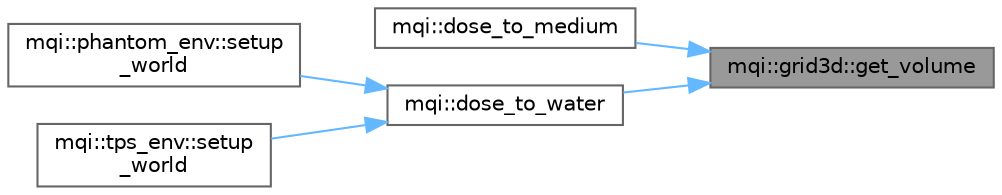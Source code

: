 digraph "mqi::grid3d::get_volume"
{
 // LATEX_PDF_SIZE
  bgcolor="transparent";
  edge [fontname=Helvetica,fontsize=10,labelfontname=Helvetica,labelfontsize=10];
  node [fontname=Helvetica,fontsize=10,shape=box,height=0.2,width=0.4];
  rankdir="RL";
  Node1 [id="Node000001",label="mqi::grid3d::get_volume",height=0.2,width=0.4,color="gray40", fillcolor="grey60", style="filled", fontcolor="black",tooltip="Calculates the volume of a voxel at a given 1D flattened index."];
  Node1 -> Node2 [id="edge1_Node000001_Node000002",dir="back",color="steelblue1",style="solid",tooltip=" "];
  Node2 [id="Node000002",label="mqi::dose_to_medium",height=0.2,width=0.4,color="grey40", fillcolor="white", style="filled",URL="$namespacemqi.html#a51e568cf0347aa3468b45a3b7914eaef",tooltip="Calculates the dose-to-medium for a given particle track."];
  Node1 -> Node3 [id="edge2_Node000001_Node000003",dir="back",color="steelblue1",style="solid",tooltip=" "];
  Node3 [id="Node000003",label="mqi::dose_to_water",height=0.2,width=0.4,color="grey40", fillcolor="white", style="filled",URL="$namespacemqi.html#adda5b422b7cfb5a2ef8b17d46530a1ca",tooltip="Calculates the dose-to-water for a given particle track."];
  Node3 -> Node4 [id="edge3_Node000003_Node000004",dir="back",color="steelblue1",style="solid",tooltip=" "];
  Node4 [id="Node000004",label="mqi::phantom_env::setup\l_world",height=0.2,width=0.4,color="grey40", fillcolor="white", style="filled",URL="$classmqi_1_1phantom__env.html#af046cc06af737d4856c651346c6e8de9",tooltip="Sets up the world geometry, including the water phantom."];
  Node3 -> Node5 [id="edge4_Node000003_Node000005",dir="back",color="steelblue1",style="solid",tooltip=" "];
  Node5 [id="Node000005",label="mqi::tps_env::setup\l_world",height=0.2,width=0.4,color="grey40", fillcolor="white", style="filled",URL="$classmqi_1_1tps__env.html#ad69ee252b1752210a67af91b124c0020",tooltip="Sets up the world geometry, including the patient geometry from CT data and beamline components."];
}
